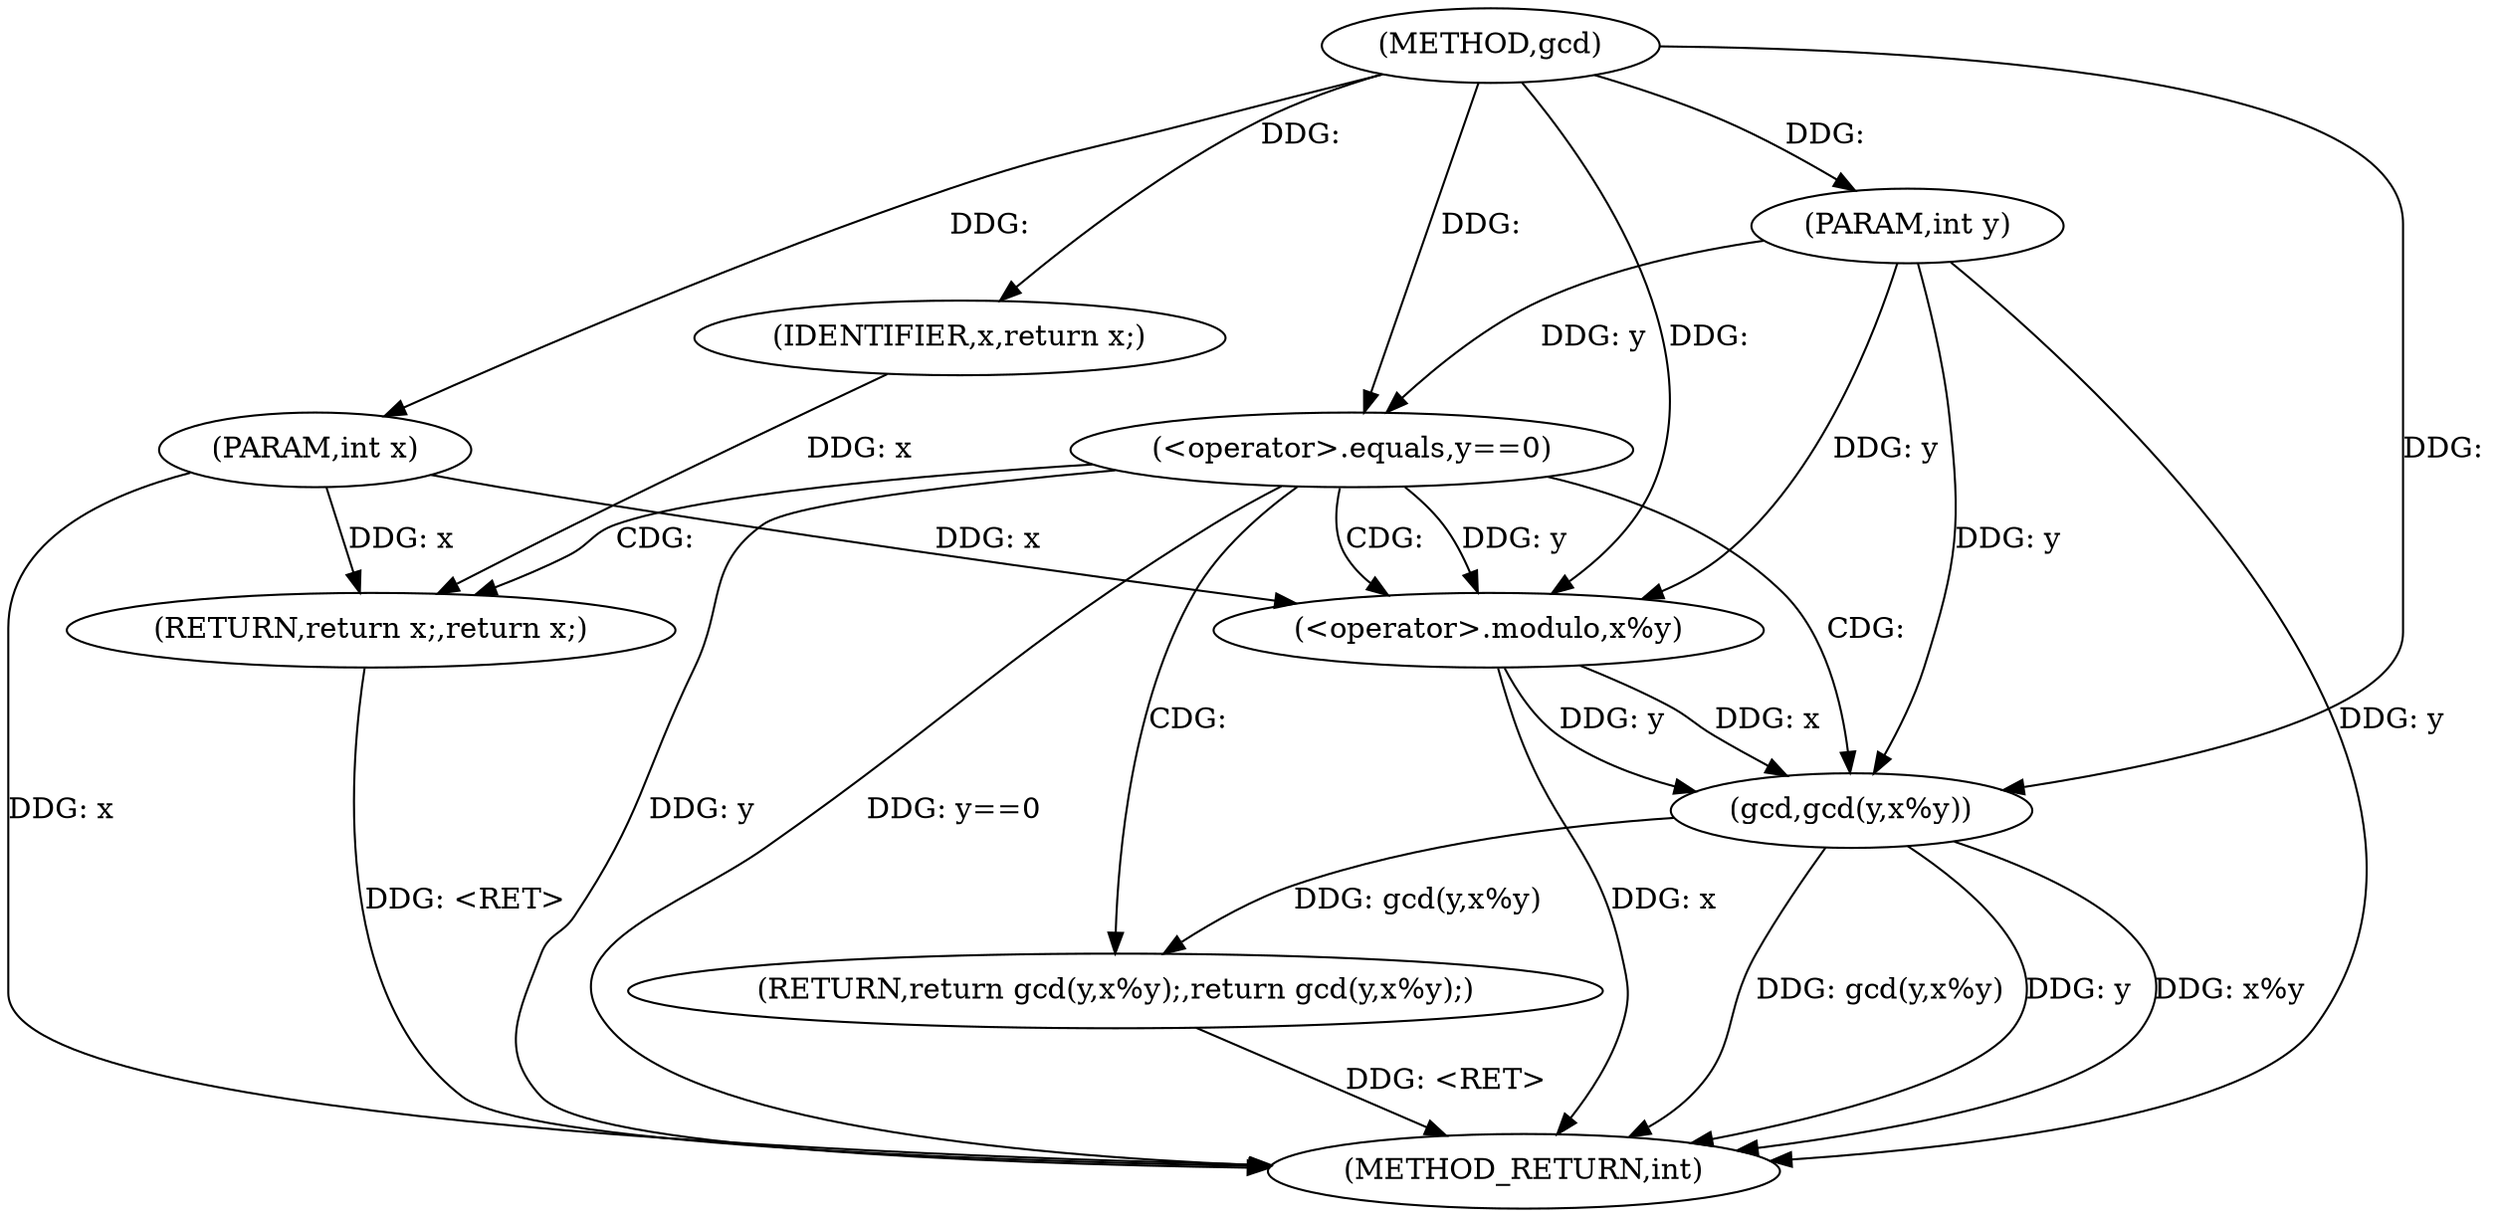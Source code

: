 digraph "gcd" {  
"1000101" [label = "(METHOD,gcd)" ]
"1000118" [label = "(METHOD_RETURN,int)" ]
"1000102" [label = "(PARAM,int x)" ]
"1000103" [label = "(PARAM,int y)" ]
"1000106" [label = "(<operator>.equals,y==0)" ]
"1000109" [label = "(RETURN,return x;,return x;)" ]
"1000110" [label = "(IDENTIFIER,x,return x;)" ]
"1000112" [label = "(RETURN,return gcd(y,x%y);,return gcd(y,x%y);)" ]
"1000113" [label = "(gcd,gcd(y,x%y))" ]
"1000115" [label = "(<operator>.modulo,x%y)" ]
  "1000102" -> "1000118"  [ label = "DDG: x"] 
  "1000103" -> "1000118"  [ label = "DDG: y"] 
  "1000106" -> "1000118"  [ label = "DDG: y"] 
  "1000106" -> "1000118"  [ label = "DDG: y==0"] 
  "1000113" -> "1000118"  [ label = "DDG: y"] 
  "1000115" -> "1000118"  [ label = "DDG: x"] 
  "1000113" -> "1000118"  [ label = "DDG: x%y"] 
  "1000113" -> "1000118"  [ label = "DDG: gcd(y,x%y)"] 
  "1000112" -> "1000118"  [ label = "DDG: <RET>"] 
  "1000109" -> "1000118"  [ label = "DDG: <RET>"] 
  "1000101" -> "1000102"  [ label = "DDG: "] 
  "1000101" -> "1000103"  [ label = "DDG: "] 
  "1000110" -> "1000109"  [ label = "DDG: x"] 
  "1000102" -> "1000109"  [ label = "DDG: x"] 
  "1000103" -> "1000106"  [ label = "DDG: y"] 
  "1000101" -> "1000106"  [ label = "DDG: "] 
  "1000101" -> "1000110"  [ label = "DDG: "] 
  "1000113" -> "1000112"  [ label = "DDG: gcd(y,x%y)"] 
  "1000115" -> "1000113"  [ label = "DDG: y"] 
  "1000103" -> "1000113"  [ label = "DDG: y"] 
  "1000101" -> "1000113"  [ label = "DDG: "] 
  "1000115" -> "1000113"  [ label = "DDG: x"] 
  "1000102" -> "1000115"  [ label = "DDG: x"] 
  "1000101" -> "1000115"  [ label = "DDG: "] 
  "1000106" -> "1000115"  [ label = "DDG: y"] 
  "1000103" -> "1000115"  [ label = "DDG: y"] 
  "1000106" -> "1000109"  [ label = "CDG: "] 
  "1000106" -> "1000112"  [ label = "CDG: "] 
  "1000106" -> "1000115"  [ label = "CDG: "] 
  "1000106" -> "1000113"  [ label = "CDG: "] 
}
